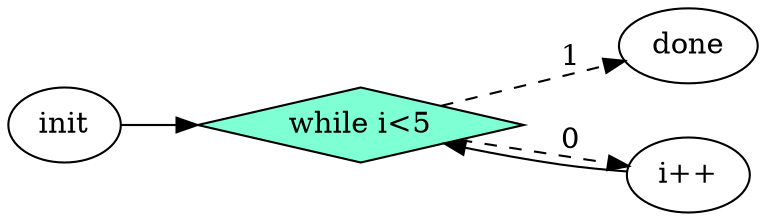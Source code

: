 digraph Taskflow {
rankdir="LR";
p0x7fdba4000030[label="init" ];
p0x7fdba4000030 -> p0x7fdba4000140;
p0x7fdba4000140[label="while i<5" shape=diamond color=black fillcolor=aquamarine style=filled];
p0x7fdba4000140 -> p0x7fdba4000470 [style=dashed label="1"];
p0x7fdba4000140 -> p0x7fdba4000250 [style=dashed label="0"];
p0x7fdba4000250[label="i++" ];
p0x7fdba4000250 -> p0x7fdba4000140;
p0x7fdba4000470[label="done" ];
}
